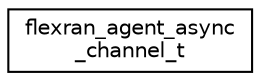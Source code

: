 digraph "Graphical Class Hierarchy"
{
 // LATEX_PDF_SIZE
  edge [fontname="Helvetica",fontsize="10",labelfontname="Helvetica",labelfontsize="10"];
  node [fontname="Helvetica",fontsize="10",shape=record];
  rankdir="LR";
  Node0 [label="flexran_agent_async\l_channel_t",height=0.2,width=0.4,color="black", fillcolor="white", style="filled",URL="$structflexran__agent__async__channel__t.html",tooltip=" "];
}
